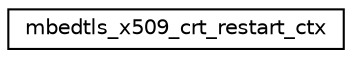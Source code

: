 digraph "Graphical Class Hierarchy"
{
 // LATEX_PDF_SIZE
  edge [fontname="Helvetica",fontsize="10",labelfontname="Helvetica",labelfontsize="10"];
  node [fontname="Helvetica",fontsize="10",shape=record];
  rankdir="LR";
  Node0 [label="mbedtls_x509_crt_restart_ctx",height=0.2,width=0.4,color="black", fillcolor="white", style="filled",URL="$d1/d02/structmbedtls__x509__crt__restart__ctx.html",tooltip="Context for resuming X.509 verify operations."];
}
